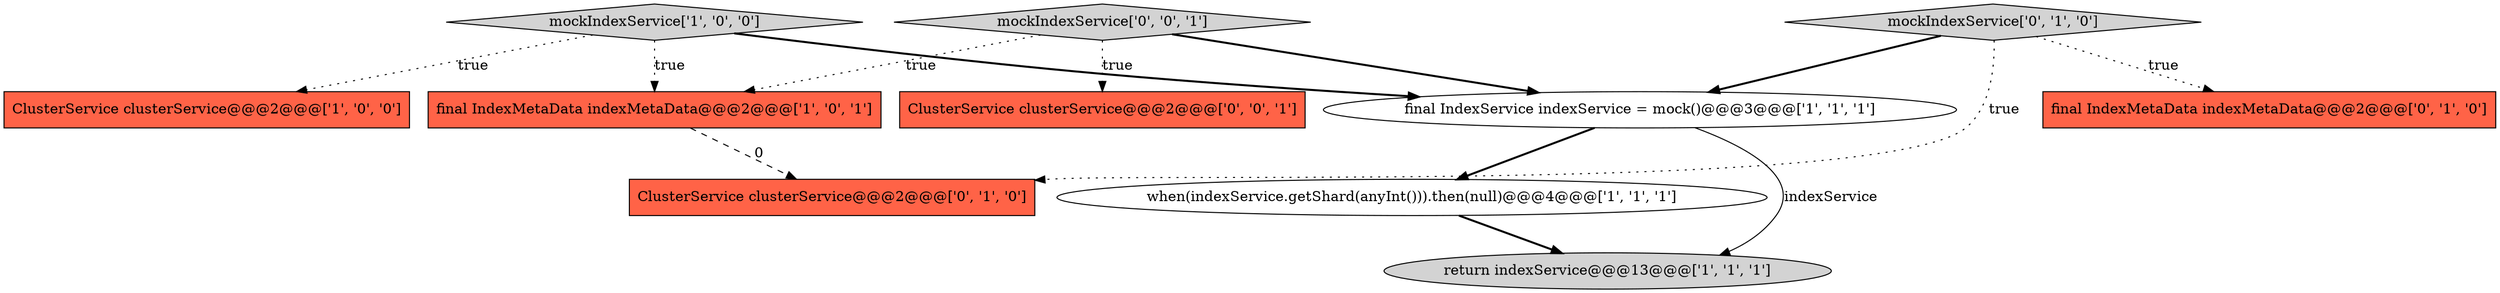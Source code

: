 digraph {
7 [style = filled, label = "ClusterService clusterService@@@2@@@['0', '1', '0']", fillcolor = tomato, shape = box image = "AAA1AAABBB2BBB"];
6 [style = filled, label = "final IndexMetaData indexMetaData@@@2@@@['0', '1', '0']", fillcolor = tomato, shape = box image = "AAA0AAABBB2BBB"];
9 [style = filled, label = "ClusterService clusterService@@@2@@@['0', '0', '1']", fillcolor = tomato, shape = box image = "AAA0AAABBB3BBB"];
4 [style = filled, label = "ClusterService clusterService@@@2@@@['1', '0', '0']", fillcolor = tomato, shape = box image = "AAA0AAABBB1BBB"];
0 [style = filled, label = "final IndexService indexService = mock()@@@3@@@['1', '1', '1']", fillcolor = white, shape = ellipse image = "AAA0AAABBB1BBB"];
10 [style = filled, label = "mockIndexService['0', '0', '1']", fillcolor = lightgray, shape = diamond image = "AAA0AAABBB3BBB"];
2 [style = filled, label = "return indexService@@@13@@@['1', '1', '1']", fillcolor = lightgray, shape = ellipse image = "AAA0AAABBB1BBB"];
5 [style = filled, label = "final IndexMetaData indexMetaData@@@2@@@['1', '0', '1']", fillcolor = tomato, shape = box image = "AAA0AAABBB1BBB"];
3 [style = filled, label = "mockIndexService['1', '0', '0']", fillcolor = lightgray, shape = diamond image = "AAA0AAABBB1BBB"];
1 [style = filled, label = "when(indexService.getShard(anyInt())).then(null)@@@4@@@['1', '1', '1']", fillcolor = white, shape = ellipse image = "AAA0AAABBB1BBB"];
8 [style = filled, label = "mockIndexService['0', '1', '0']", fillcolor = lightgray, shape = diamond image = "AAA0AAABBB2BBB"];
8->6 [style = dotted, label="true"];
5->7 [style = dashed, label="0"];
3->4 [style = dotted, label="true"];
0->2 [style = solid, label="indexService"];
3->5 [style = dotted, label="true"];
3->0 [style = bold, label=""];
8->7 [style = dotted, label="true"];
1->2 [style = bold, label=""];
8->0 [style = bold, label=""];
0->1 [style = bold, label=""];
10->0 [style = bold, label=""];
10->9 [style = dotted, label="true"];
10->5 [style = dotted, label="true"];
}
